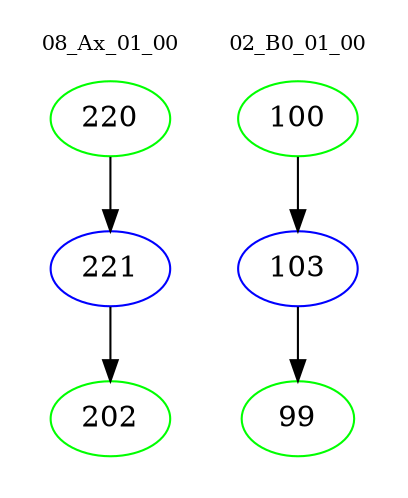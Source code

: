digraph{
subgraph cluster_0 {
color = white
label = "08_Ax_01_00";
fontsize=10;
T0_220 [label="220", color="green"]
T0_220 -> T0_221 [color="black"]
T0_221 [label="221", color="blue"]
T0_221 -> T0_202 [color="black"]
T0_202 [label="202", color="green"]
}
subgraph cluster_1 {
color = white
label = "02_B0_01_00";
fontsize=10;
T1_100 [label="100", color="green"]
T1_100 -> T1_103 [color="black"]
T1_103 [label="103", color="blue"]
T1_103 -> T1_99 [color="black"]
T1_99 [label="99", color="green"]
}
}
